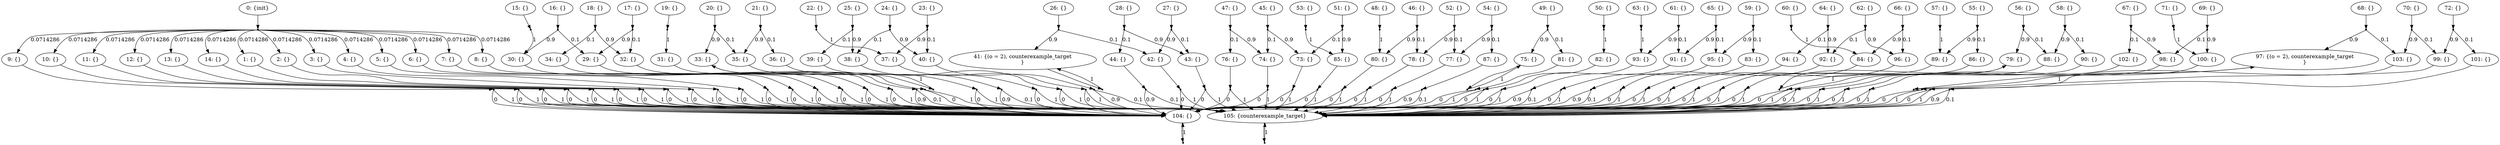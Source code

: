 digraph model {
	0 [ label = "0: {init}" ];
	1 [ label = "1: {}" ];
	2 [ label = "2: {}" ];
	3 [ label = "3: {}" ];
	4 [ label = "4: {}" ];
	5 [ label = "5: {}" ];
	6 [ label = "6: {}" ];
	7 [ label = "7: {}" ];
	8 [ label = "8: {}" ];
	9 [ label = "9: {}" ];
	10 [ label = "10: {}" ];
	11 [ label = "11: {}" ];
	12 [ label = "12: {}" ];
	13 [ label = "13: {}" ];
	14 [ label = "14: {}" ];
	15 [ label = "15: {}" ];
	16 [ label = "16: {}" ];
	17 [ label = "17: {}" ];
	18 [ label = "18: {}" ];
	19 [ label = "19: {}" ];
	20 [ label = "20: {}" ];
	21 [ label = "21: {}" ];
	22 [ label = "22: {}" ];
	23 [ label = "23: {}" ];
	24 [ label = "24: {}" ];
	25 [ label = "25: {}" ];
	26 [ label = "26: {}" ];
	27 [ label = "27: {}" ];
	28 [ label = "28: {}" ];
	29 [ label = "29: {}" ];
	30 [ label = "30: {}" ];
	31 [ label = "31: {}" ];
	32 [ label = "32: {}" ];
	33 [ label = "33: {}" ];
	34 [ label = "34: {}" ];
	35 [ label = "35: {}" ];
	36 [ label = "36: {}" ];
	37 [ label = "37: {}" ];
	38 [ label = "38: {}" ];
	39 [ label = "39: {}" ];
	40 [ label = "40: {}" ];
	41 [ label = "41: {(o = 2), counterexample_target
}" ];
	42 [ label = "42: {}" ];
	43 [ label = "43: {}" ];
	44 [ label = "44: {}" ];
	45 [ label = "45: {}" ];
	46 [ label = "46: {}" ];
	47 [ label = "47: {}" ];
	48 [ label = "48: {}" ];
	49 [ label = "49: {}" ];
	50 [ label = "50: {}" ];
	51 [ label = "51: {}" ];
	52 [ label = "52: {}" ];
	53 [ label = "53: {}" ];
	54 [ label = "54: {}" ];
	55 [ label = "55: {}" ];
	56 [ label = "56: {}" ];
	57 [ label = "57: {}" ];
	58 [ label = "58: {}" ];
	59 [ label = "59: {}" ];
	60 [ label = "60: {}" ];
	61 [ label = "61: {}" ];
	62 [ label = "62: {}" ];
	63 [ label = "63: {}" ];
	64 [ label = "64: {}" ];
	65 [ label = "65: {}" ];
	66 [ label = "66: {}" ];
	67 [ label = "67: {}" ];
	68 [ label = "68: {}" ];
	69 [ label = "69: {}" ];
	70 [ label = "70: {}" ];
	71 [ label = "71: {}" ];
	72 [ label = "72: {}" ];
	73 [ label = "73: {}" ];
	74 [ label = "74: {}" ];
	75 [ label = "75: {}" ];
	76 [ label = "76: {}" ];
	77 [ label = "77: {}" ];
	78 [ label = "78: {}" ];
	79 [ label = "79: {}" ];
	80 [ label = "80: {}" ];
	81 [ label = "81: {}" ];
	82 [ label = "82: {}" ];
	83 [ label = "83: {}" ];
	84 [ label = "84: {}" ];
	85 [ label = "85: {}" ];
	86 [ label = "86: {}" ];
	87 [ label = "87: {}" ];
	88 [ label = "88: {}" ];
	89 [ label = "89: {}" ];
	90 [ label = "90: {}" ];
	91 [ label = "91: {}" ];
	92 [ label = "92: {}" ];
	93 [ label = "93: {}" ];
	94 [ label = "94: {}" ];
	95 [ label = "95: {}" ];
	96 [ label = "96: {}" ];
	97 [ label = "97: {(o = 2), counterexample_target
}" ];
	98 [ label = "98: {}" ];
	99 [ label = "99: {}" ];
	100 [ label = "100: {}" ];
	101 [ label = "101: {}" ];
	102 [ label = "102: {}" ];
	103 [ label = "103: {}" ];
	104 [ label = "104: {}" ];
	105 [ label = "105: {counterexample_target}" ];
	"0c0" [shape = "point"];
	0 -> "0c0";
	"0c0" -> 1 [ label= "0.0714286" ];
	"0c0" -> 2 [ label= "0.0714286" ];
	"0c0" -> 3 [ label= "0.0714286" ];
	"0c0" -> 4 [ label= "0.0714286" ];
	"0c0" -> 5 [ label= "0.0714286" ];
	"0c0" -> 6 [ label= "0.0714286" ];
	"0c0" -> 7 [ label= "0.0714286" ];
	"0c0" -> 8 [ label= "0.0714286" ];
	"0c0" -> 9 [ label= "0.0714286" ];
	"0c0" -> 10 [ label= "0.0714286" ];
	"0c0" -> 11 [ label= "0.0714286" ];
	"0c0" -> 12 [ label= "0.0714286" ];
	"0c0" -> 13 [ label= "0.0714286" ];
	"0c0" -> 14 [ label= "0.0714286" ];
	"1c0" [shape = "point"];
	1 -> "1c0";
	"1c0" -> 104 [ label= "0" ];
	"1c0" -> 105 [ label= "1" ];
	"2c0" [shape = "point"];
	2 -> "2c0";
	"2c0" -> 104 [ label= "0" ];
	"2c0" -> 105 [ label= "1" ];
	"3c0" [shape = "point"];
	3 -> "3c0";
	"3c0" -> 104 [ label= "0" ];
	"3c0" -> 105 [ label= "1" ];
	"4c0" [shape = "point"];
	4 -> "4c0";
	"4c0" -> 104 [ label= "0" ];
	"4c0" -> 105 [ label= "1" ];
	"5c0" [shape = "point"];
	5 -> "5c0";
	"5c0" -> 104 [ label= "0" ];
	"5c0" -> 105 [ label= "1" ];
	"6c0" [shape = "point"];
	6 -> "6c0";
	"6c0" -> 104 [ label= "0" ];
	"6c0" -> 105 [ label= "1" ];
	"7c0" [shape = "point"];
	7 -> "7c0";
	"7c0" -> 104 [ label= "0" ];
	"7c0" -> 105 [ label= "1" ];
	"8c0" [shape = "point"];
	8 -> "8c0";
	"8c0" -> 104 [ label= "0" ];
	"8c0" -> 105 [ label= "1" ];
	"9c0" [shape = "point"];
	9 -> "9c0";
	"9c0" -> 104 [ label= "0" ];
	"9c0" -> 105 [ label= "1" ];
	"10c0" [shape = "point"];
	10 -> "10c0";
	"10c0" -> 104 [ label= "0" ];
	"10c0" -> 105 [ label= "1" ];
	"11c0" [shape = "point"];
	11 -> "11c0";
	"11c0" -> 104 [ label= "0" ];
	"11c0" -> 105 [ label= "1" ];
	"12c0" [shape = "point"];
	12 -> "12c0";
	"12c0" -> 104 [ label= "0" ];
	"12c0" -> 105 [ label= "1" ];
	"13c0" [shape = "point"];
	13 -> "13c0";
	"13c0" -> 104 [ label= "0" ];
	"13c0" -> 105 [ label= "1" ];
	"14c0" [shape = "point"];
	14 -> "14c0";
	"14c0" -> 104 [ label= "0" ];
	"14c0" -> 105 [ label= "1" ];
	"15c0" [shape = "point"];
	15 -> "15c0";
	"15c0" -> 30 [ label= "1" ];
	"16c0" [shape = "point"];
	16 -> "16c0";
	"16c0" -> 29 [ label= "0.1" ];
	"16c0" -> 30 [ label= "0.9" ];
	"17c0" [shape = "point"];
	17 -> "17c0";
	"17c0" -> 29 [ label= "0.9" ];
	"17c0" -> 32 [ label= "0.1" ];
	"18c0" [shape = "point"];
	18 -> "18c0";
	"18c0" -> 32 [ label= "0.9" ];
	"18c0" -> 34 [ label= "0.1" ];
	"19c0" [shape = "point"];
	19 -> "19c0";
	"19c0" -> 31 [ label= "1" ];
	"20c0" [shape = "point"];
	20 -> "20c0";
	"20c0" -> 33 [ label= "0.9" ];
	"20c0" -> 35 [ label= "0.1" ];
	"21c0" [shape = "point"];
	21 -> "21c0";
	"21c0" -> 35 [ label= "0.9" ];
	"21c0" -> 36 [ label= "0.1" ];
	"22c0" [shape = "point"];
	22 -> "22c0";
	"22c0" -> 37 [ label= "1" ];
	"23c0" [shape = "point"];
	23 -> "23c0";
	"23c0" -> 37 [ label= "0.9" ];
	"23c0" -> 40 [ label= "0.1" ];
	"24c0" [shape = "point"];
	24 -> "24c0";
	"24c0" -> 38 [ label= "0.1" ];
	"24c0" -> 40 [ label= "0.9" ];
	"25c0" [shape = "point"];
	25 -> "25c0";
	"25c0" -> 38 [ label= "0.9" ];
	"25c0" -> 39 [ label= "0.1" ];
	"26c0" [shape = "point"];
	26 -> "26c0";
	"26c0" -> 41 [ label= "0.9" ];
	"26c0" -> 42 [ label= "0.1" ];
	"27c0" [shape = "point"];
	27 -> "27c0";
	"27c0" -> 42 [ label= "0.9" ];
	"27c0" -> 43 [ label= "0.1" ];
	"28c0" [shape = "point"];
	28 -> "28c0";
	"28c0" -> 43 [ label= "0.9" ];
	"28c0" -> 44 [ label= "0.1" ];
	"29c0" [shape = "point"];
	29 -> "29c0";
	"29c0" -> 104 [ label= "0" ];
	"29c0" -> 105 [ label= "1" ];
	"30c0" [shape = "point"];
	30 -> "30c0";
	"30c0" -> 104 [ label= "0" ];
	"30c0" -> 105 [ label= "1" ];
	"31c0" [shape = "point"];
	31 -> "31c0";
	"31c0" -> 104 [ label= "0" ];
	"31c0" -> 105 [ label= "1" ];
	"32c0" [shape = "point"];
	32 -> "32c0";
	"32c0" -> 104 [ label= "0.9" ];
	"32c0" -> 105 [ label= "0.1" ];
	"33c0" [shape = "point"];
	33 -> "33c0";
	"33c0" -> 33 [ label= "1" ];
	"34c0" [shape = "point"];
	34 -> "34c0";
	"34c0" -> 104 [ label= "0" ];
	"34c0" -> 105 [ label= "1" ];
	"35c0" [shape = "point"];
	35 -> "35c0";
	"35c0" -> 104 [ label= "0" ];
	"35c0" -> 105 [ label= "1" ];
	"36c0" [shape = "point"];
	36 -> "36c0";
	"36c0" -> 104 [ label= "0.9" ];
	"36c0" -> 105 [ label= "0.1" ];
	"37c0" [shape = "point"];
	37 -> "37c0";
	"37c0" -> 104 [ label= "0" ];
	"37c0" -> 105 [ label= "1" ];
	"38c0" [shape = "point"];
	38 -> "38c0";
	"38c0" -> 104 [ label= "0" ];
	"38c0" -> 105 [ label= "1" ];
	"39c0" [shape = "point"];
	39 -> "39c0";
	"39c0" -> 104 [ label= "0" ];
	"39c0" -> 105 [ label= "1" ];
	"40c0" [shape = "point"];
	40 -> "40c0";
	"40c0" -> 104 [ label= "0.9" ];
	"40c0" -> 105 [ label= "0.1" ];
	"41c0" [shape = "point"];
	41 -> "41c0";
	"41c0" -> 41 [ label= "1" ];
	"42c0" [shape = "point"];
	42 -> "42c0";
	"42c0" -> 104 [ label= "0" ];
	"42c0" -> 105 [ label= "1" ];
	"43c0" [shape = "point"];
	43 -> "43c0";
	"43c0" -> 104 [ label= "0" ];
	"43c0" -> 105 [ label= "1" ];
	"44c0" [shape = "point"];
	44 -> "44c0";
	"44c0" -> 104 [ label= "0.9" ];
	"44c0" -> 105 [ label= "0.1" ];
	"45c0" [shape = "point"];
	45 -> "45c0";
	"45c0" -> 73 [ label= "0.9" ];
	"45c0" -> 74 [ label= "0.1" ];
	"46c0" [shape = "point"];
	46 -> "46c0";
	"46c0" -> 78 [ label= "0.1" ];
	"46c0" -> 80 [ label= "0.9" ];
	"47c0" [shape = "point"];
	47 -> "47c0";
	"47c0" -> 74 [ label= "0.9" ];
	"47c0" -> 76 [ label= "0.1" ];
	"48c0" [shape = "point"];
	48 -> "48c0";
	"48c0" -> 80 [ label= "1" ];
	"49c0" [shape = "point"];
	49 -> "49c0";
	"49c0" -> 75 [ label= "0.9" ];
	"49c0" -> 81 [ label= "0.1" ];
	"50c0" [shape = "point"];
	50 -> "50c0";
	"50c0" -> 82 [ label= "1" ];
	"51c0" [shape = "point"];
	51 -> "51c0";
	"51c0" -> 73 [ label= "0.1" ];
	"51c0" -> 85 [ label= "0.9" ];
	"52c0" [shape = "point"];
	52 -> "52c0";
	"52c0" -> 77 [ label= "0.1" ];
	"52c0" -> 78 [ label= "0.9" ];
	"53c0" [shape = "point"];
	53 -> "53c0";
	"53c0" -> 85 [ label= "1" ];
	"54c0" [shape = "point"];
	54 -> "54c0";
	"54c0" -> 77 [ label= "0.9" ];
	"54c0" -> 87 [ label= "0.1" ];
	"55c0" [shape = "point"];
	55 -> "55c0";
	"55c0" -> 86 [ label= "0.1" ];
	"55c0" -> 89 [ label= "0.9" ];
	"56c0" [shape = "point"];
	56 -> "56c0";
	"56c0" -> 79 [ label= "0.9" ];
	"56c0" -> 88 [ label= "0.1" ];
	"57c0" [shape = "point"];
	57 -> "57c0";
	"57c0" -> 89 [ label= "1" ];
	"58c0" [shape = "point"];
	58 -> "58c0";
	"58c0" -> 88 [ label= "0.9" ];
	"58c0" -> 90 [ label= "0.1" ];
	"59c0" [shape = "point"];
	59 -> "59c0";
	"59c0" -> 83 [ label= "0.1" ];
	"59c0" -> 95 [ label= "0.9" ];
	"60c0" [shape = "point"];
	60 -> "60c0";
	"60c0" -> 84 [ label= "1" ];
	"61c0" [shape = "point"];
	61 -> "61c0";
	"61c0" -> 91 [ label= "0.1" ];
	"61c0" -> 93 [ label= "0.9" ];
	"62c0" [shape = "point"];
	62 -> "62c0";
	"62c0" -> 92 [ label= "0.1" ];
	"62c0" -> 96 [ label= "0.9" ];
	"63c0" [shape = "point"];
	63 -> "63c0";
	"63c0" -> 93 [ label= "1" ];
	"64c0" [shape = "point"];
	64 -> "64c0";
	"64c0" -> 92 [ label= "0.9" ];
	"64c0" -> 94 [ label= "0.1" ];
	"65c0" [shape = "point"];
	65 -> "65c0";
	"65c0" -> 91 [ label= "0.9" ];
	"65c0" -> 95 [ label= "0.1" ];
	"66c0" [shape = "point"];
	66 -> "66c0";
	"66c0" -> 84 [ label= "0.9" ];
	"66c0" -> 96 [ label= "0.1" ];
	"67c0" [shape = "point"];
	67 -> "67c0";
	"67c0" -> 98 [ label= "0.9" ];
	"67c0" -> 102 [ label= "0.1" ];
	"68c0" [shape = "point"];
	68 -> "68c0";
	"68c0" -> 97 [ label= "0.9" ];
	"68c0" -> 103 [ label= "0.1" ];
	"69c0" [shape = "point"];
	69 -> "69c0";
	"69c0" -> 98 [ label= "0.1" ];
	"69c0" -> 100 [ label= "0.9" ];
	"70c0" [shape = "point"];
	70 -> "70c0";
	"70c0" -> 99 [ label= "0.1" ];
	"70c0" -> 103 [ label= "0.9" ];
	"71c0" [shape = "point"];
	71 -> "71c0";
	"71c0" -> 100 [ label= "1" ];
	"72c0" [shape = "point"];
	72 -> "72c0";
	"72c0" -> 99 [ label= "0.9" ];
	"72c0" -> 101 [ label= "0.1" ];
	"73c0" [shape = "point"];
	73 -> "73c0";
	"73c0" -> 104 [ label= "0" ];
	"73c0" -> 105 [ label= "1" ];
	"74c0" [shape = "point"];
	74 -> "74c0";
	"74c0" -> 104 [ label= "0" ];
	"74c0" -> 105 [ label= "1" ];
	"75c0" [shape = "point"];
	75 -> "75c0";
	"75c0" -> 75 [ label= "1" ];
	"76c0" [shape = "point"];
	76 -> "76c0";
	"76c0" -> 104 [ label= "0" ];
	"76c0" -> 105 [ label= "1" ];
	"77c0" [shape = "point"];
	77 -> "77c0";
	"77c0" -> 104 [ label= "0" ];
	"77c0" -> 105 [ label= "1" ];
	"78c0" [shape = "point"];
	78 -> "78c0";
	"78c0" -> 104 [ label= "0" ];
	"78c0" -> 105 [ label= "1" ];
	"79c0" [shape = "point"];
	79 -> "79c0";
	"79c0" -> 79 [ label= "1" ];
	"80c0" [shape = "point"];
	80 -> "80c0";
	"80c0" -> 104 [ label= "0" ];
	"80c0" -> 105 [ label= "1" ];
	"81c0" [shape = "point"];
	81 -> "81c0";
	"81c0" -> 104 [ label= "0" ];
	"81c0" -> 105 [ label= "1" ];
	"82c0" [shape = "point"];
	82 -> "82c0";
	"82c0" -> 104 [ label= "0" ];
	"82c0" -> 105 [ label= "1" ];
	"83c0" [shape = "point"];
	83 -> "83c0";
	"83c0" -> 104 [ label= "0.9" ];
	"83c0" -> 105 [ label= "0.1" ];
	"84c0" [shape = "point"];
	84 -> "84c0";
	"84c0" -> 104 [ label= "0" ];
	"84c0" -> 105 [ label= "1" ];
	"85c0" [shape = "point"];
	85 -> "85c0";
	"85c0" -> 104 [ label= "0" ];
	"85c0" -> 105 [ label= "1" ];
	"86c0" [shape = "point"];
	86 -> "86c0";
	"86c0" -> 104 [ label= "0" ];
	"86c0" -> 105 [ label= "1" ];
	"87c0" [shape = "point"];
	87 -> "87c0";
	"87c0" -> 104 [ label= "0.9" ];
	"87c0" -> 105 [ label= "0.1" ];
	"88c0" [shape = "point"];
	88 -> "88c0";
	"88c0" -> 104 [ label= "0" ];
	"88c0" -> 105 [ label= "1" ];
	"89c0" [shape = "point"];
	89 -> "89c0";
	"89c0" -> 104 [ label= "0" ];
	"89c0" -> 105 [ label= "1" ];
	"90c0" [shape = "point"];
	90 -> "90c0";
	"90c0" -> 104 [ label= "0" ];
	"90c0" -> 105 [ label= "1" ];
	"91c0" [shape = "point"];
	91 -> "91c0";
	"91c0" -> 104 [ label= "0.9" ];
	"91c0" -> 105 [ label= "0.1" ];
	"92c0" [shape = "point"];
	92 -> "92c0";
	"92c0" -> 104 [ label= "0" ];
	"92c0" -> 105 [ label= "1" ];
	"93c0" [shape = "point"];
	93 -> "93c0";
	"93c0" -> 104 [ label= "0" ];
	"93c0" -> 105 [ label= "1" ];
	"94c0" [shape = "point"];
	94 -> "94c0";
	"94c0" -> 104 [ label= "0" ];
	"94c0" -> 105 [ label= "1" ];
	"95c0" [shape = "point"];
	95 -> "95c0";
	"95c0" -> 104 [ label= "0" ];
	"95c0" -> 105 [ label= "1" ];
	"96c0" [shape = "point"];
	96 -> "96c0";
	"96c0" -> 104 [ label= "0" ];
	"96c0" -> 105 [ label= "1" ];
	"97c0" [shape = "point"];
	97 -> "97c0";
	"97c0" -> 97 [ label= "1" ];
	"98c0" [shape = "point"];
	98 -> "98c0";
	"98c0" -> 104 [ label= "0" ];
	"98c0" -> 105 [ label= "1" ];
	"99c0" [shape = "point"];
	99 -> "99c0";
	"99c0" -> 104 [ label= "0" ];
	"99c0" -> 105 [ label= "1" ];
	"100c0" [shape = "point"];
	100 -> "100c0";
	"100c0" -> 104 [ label= "0" ];
	"100c0" -> 105 [ label= "1" ];
	"101c0" [shape = "point"];
	101 -> "101c0";
	"101c0" -> 104 [ label= "0.9" ];
	"101c0" -> 105 [ label= "0.1" ];
	"102c0" [shape = "point"];
	102 -> "102c0";
	"102c0" -> 104 [ label= "0" ];
	"102c0" -> 105 [ label= "1" ];
	"103c0" [shape = "point"];
	103 -> "103c0";
	"103c0" -> 104 [ label= "0" ];
	"103c0" -> 105 [ label= "1" ];
	"104c0" [shape = "point"];
	104 -> "104c0";
	"104c0" -> 104 [ label= "1" ];
	"105c0" [shape = "point"];
	105 -> "105c0";
	"105c0" -> 105 [ label= "1" ];
}
